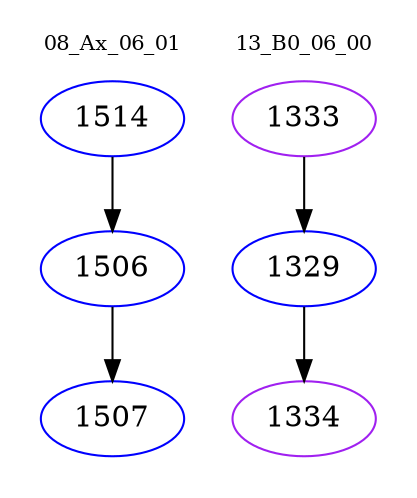 digraph{
subgraph cluster_0 {
color = white
label = "08_Ax_06_01";
fontsize=10;
T0_1514 [label="1514", color="blue"]
T0_1514 -> T0_1506 [color="black"]
T0_1506 [label="1506", color="blue"]
T0_1506 -> T0_1507 [color="black"]
T0_1507 [label="1507", color="blue"]
}
subgraph cluster_1 {
color = white
label = "13_B0_06_00";
fontsize=10;
T1_1333 [label="1333", color="purple"]
T1_1333 -> T1_1329 [color="black"]
T1_1329 [label="1329", color="blue"]
T1_1329 -> T1_1334 [color="black"]
T1_1334 [label="1334", color="purple"]
}
}
